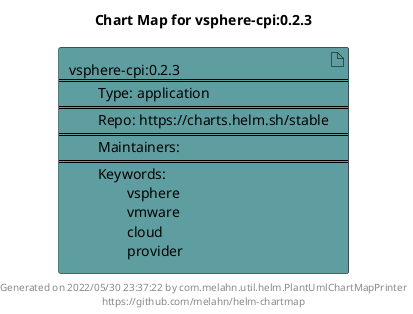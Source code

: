 @startuml
skinparam linetype ortho
skinparam backgroundColor white
skinparam usecaseBorderColor black
skinparam usecaseArrowColor LightSlateGray
skinparam artifactBorderColor black
skinparam artifactArrowColor LightSlateGray

title Chart Map for vsphere-cpi:0.2.3

'There is one referenced Helm Chart
artifact "vsphere-cpi:0.2.3\n====\n\tType: application\n====\n\tRepo: https://charts.helm.sh/stable\n====\n\tMaintainers: \n====\n\tKeywords: \n\t\tvsphere\n\t\tvmware\n\t\tcloud\n\t\tprovider" as vsphere_cpi_0_2_3 #CadetBlue

'There are 0 referenced Docker Images

'Chart Dependencies

center footer Generated on 2022/05/30 23:37:22 by com.melahn.util.helm.PlantUmlChartMapPrinter\nhttps://github.com/melahn/helm-chartmap
@enduml
